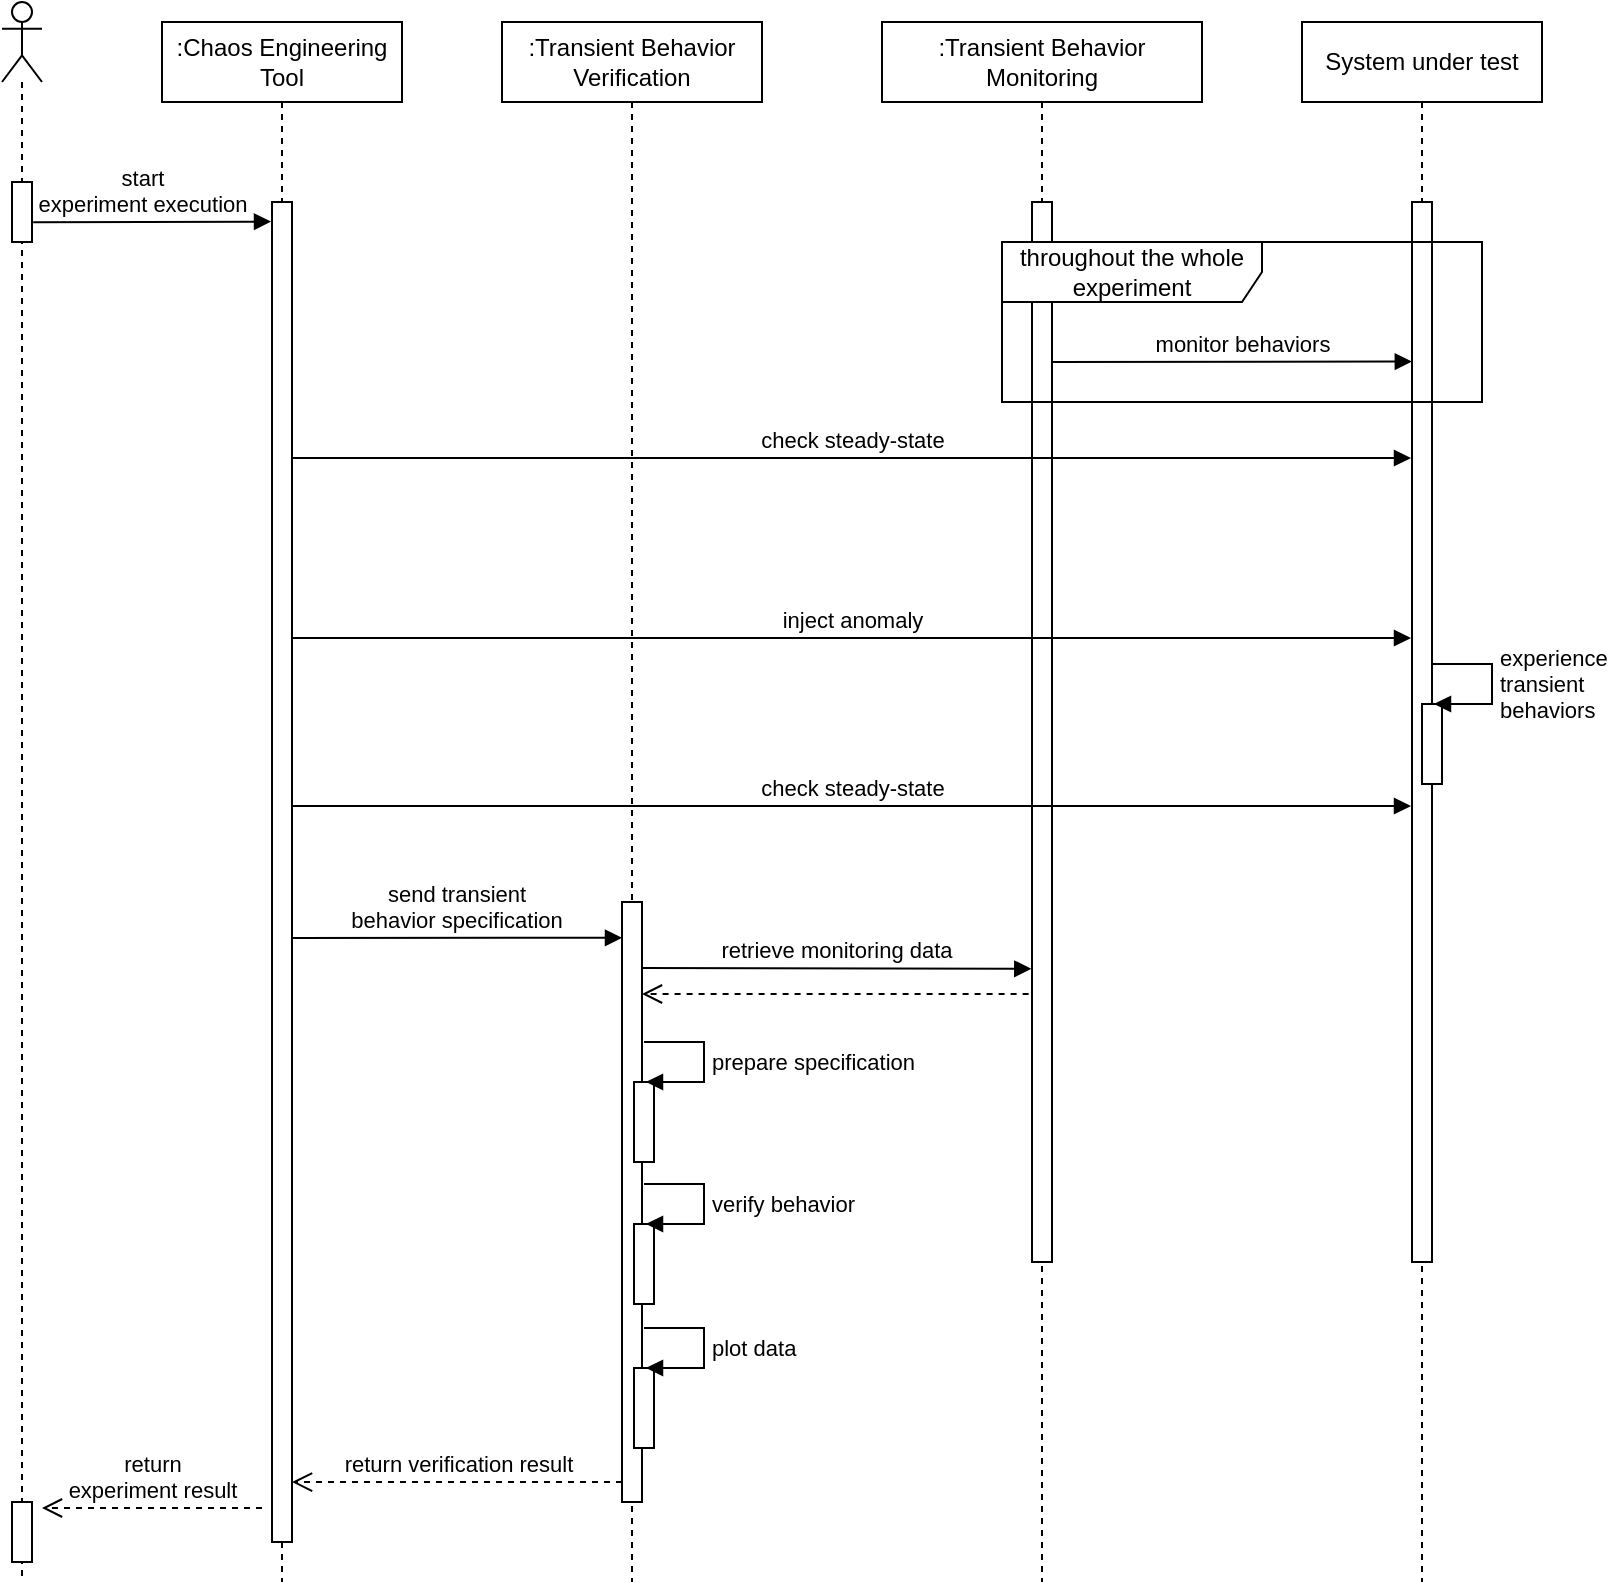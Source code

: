 <mxfile version="20.0.4" type="device"><diagram id="nbEZ37SMRk4L1x7D9nel" name="Page-1"><mxGraphModel dx="1422" dy="747" grid="1" gridSize="10" guides="1" tooltips="1" connect="1" arrows="1" fold="1" page="1" pageScale="1" pageWidth="850" pageHeight="1100" math="0" shadow="0"><root><mxCell id="0"/><mxCell id="1" parent="0"/><mxCell id="EpmajsfDfInU3akldVKN-4" value=":Chaos Engineering Tool" style="shape=umlLifeline;perimeter=lifelinePerimeter;whiteSpace=wrap;html=1;container=1;collapsible=0;recursiveResize=0;outlineConnect=0;" parent="1" vertex="1"><mxGeometry x="116" y="60" width="120" height="780" as="geometry"/></mxCell><mxCell id="EpmajsfDfInU3akldVKN-7" value="" style="html=1;points=[];perimeter=orthogonalPerimeter;" parent="EpmajsfDfInU3akldVKN-4" vertex="1"><mxGeometry x="55" y="90" width="10" height="670" as="geometry"/></mxCell><mxCell id="EpmajsfDfInU3akldVKN-35" value="send transient&lt;br&gt;behavior specification" style="html=1;verticalAlign=bottom;endArrow=block;rounded=0;entryX=0;entryY=0.043;entryDx=0;entryDy=0;entryPerimeter=0;" parent="EpmajsfDfInU3akldVKN-4" edge="1"><mxGeometry width="80" relative="1" as="geometry"><mxPoint x="65" y="458" as="sourcePoint"/><mxPoint x="230" y="457.89" as="targetPoint"/></mxGeometry></mxCell><mxCell id="EpmajsfDfInU3akldVKN-6" value=":Transient Behavior Monitoring" style="shape=umlLifeline;perimeter=lifelinePerimeter;whiteSpace=wrap;html=1;container=1;collapsible=0;recursiveResize=0;outlineConnect=0;" parent="1" vertex="1"><mxGeometry x="476" y="60" width="160" height="780" as="geometry"/></mxCell><mxCell id="EpmajsfDfInU3akldVKN-22" value="" style="html=1;points=[];perimeter=orthogonalPerimeter;fillColor=default;" parent="EpmajsfDfInU3akldVKN-6" vertex="1"><mxGeometry x="75" y="90" width="10" height="530" as="geometry"/></mxCell><mxCell id="EpmajsfDfInU3akldVKN-17" value="check steady-state" style="html=1;verticalAlign=bottom;endArrow=block;rounded=0;" parent="EpmajsfDfInU3akldVKN-6" edge="1"><mxGeometry width="80" relative="1" as="geometry"><mxPoint x="-295" y="218" as="sourcePoint"/><mxPoint x="264.5" y="218" as="targetPoint"/></mxGeometry></mxCell><mxCell id="EpmajsfDfInU3akldVKN-33" value="retrieve monitoring data" style="html=1;verticalAlign=bottom;endArrow=block;rounded=0;entryX=-0.036;entryY=0.68;entryDx=0;entryDy=0;entryPerimeter=0;" parent="EpmajsfDfInU3akldVKN-6" edge="1"><mxGeometry width="80" relative="1" as="geometry"><mxPoint x="-120" y="473" as="sourcePoint"/><mxPoint x="74.64" y="473.4" as="targetPoint"/></mxGeometry></mxCell><mxCell id="EpmajsfDfInU3akldVKN-34" value="" style="html=1;verticalAlign=bottom;endArrow=open;dashed=1;endSize=8;rounded=0;exitX=-0.17;exitY=0.717;exitDx=0;exitDy=0;exitPerimeter=0;" parent="EpmajsfDfInU3akldVKN-6" edge="1"><mxGeometry relative="1" as="geometry"><mxPoint x="73.3" y="486.01" as="sourcePoint"/><mxPoint x="-120" y="486" as="targetPoint"/></mxGeometry></mxCell><mxCell id="EpmajsfDfInU3akldVKN-5" value=":Transient Behavior Verification" style="shape=umlLifeline;perimeter=lifelinePerimeter;whiteSpace=wrap;html=1;container=1;collapsible=0;recursiveResize=0;outlineConnect=0;" parent="1" vertex="1"><mxGeometry x="286" y="60" width="130" height="780" as="geometry"/></mxCell><mxCell id="EpmajsfDfInU3akldVKN-25" value="" style="html=1;points=[];perimeter=orthogonalPerimeter;" parent="EpmajsfDfInU3akldVKN-5" vertex="1"><mxGeometry x="60" y="440" width="10" height="300" as="geometry"/></mxCell><mxCell id="EpmajsfDfInU3akldVKN-29" value="" style="html=1;points=[];perimeter=orthogonalPerimeter;fillColor=default;" parent="EpmajsfDfInU3akldVKN-5" vertex="1"><mxGeometry x="66" y="601" width="10" height="40" as="geometry"/></mxCell><mxCell id="EpmajsfDfInU3akldVKN-30" value="verify behavior" style="edgeStyle=orthogonalEdgeStyle;html=1;align=left;spacingLeft=2;endArrow=block;rounded=0;entryX=1;entryY=0;" parent="EpmajsfDfInU3akldVKN-5" edge="1"><mxGeometry relative="1" as="geometry"><mxPoint x="71" y="581" as="sourcePoint"/><Array as="points"><mxPoint x="101" y="581"/></Array><mxPoint x="72" y="601" as="targetPoint"/></mxGeometry></mxCell><mxCell id="EpmajsfDfInU3akldVKN-42" value="" style="html=1;points=[];perimeter=orthogonalPerimeter;fillColor=default;" parent="EpmajsfDfInU3akldVKN-5" vertex="1"><mxGeometry x="66" y="530" width="10" height="40" as="geometry"/></mxCell><mxCell id="EpmajsfDfInU3akldVKN-43" value="prepare specification" style="edgeStyle=orthogonalEdgeStyle;html=1;align=left;spacingLeft=2;endArrow=block;rounded=0;entryX=1;entryY=0;" parent="EpmajsfDfInU3akldVKN-5" edge="1"><mxGeometry relative="1" as="geometry"><mxPoint x="71" y="510" as="sourcePoint"/><Array as="points"><mxPoint x="101" y="510"/></Array><mxPoint x="72" y="530" as="targetPoint"/></mxGeometry></mxCell><mxCell id="EpmajsfDfInU3akldVKN-8" value="" style="shape=umlLifeline;participant=umlActor;perimeter=lifelinePerimeter;whiteSpace=wrap;html=1;container=1;collapsible=0;recursiveResize=0;verticalAlign=top;spacingTop=36;outlineConnect=0;" parent="1" vertex="1"><mxGeometry x="36" y="50" width="20" height="790" as="geometry"/></mxCell><mxCell id="EpmajsfDfInU3akldVKN-9" value="" style="html=1;points=[];perimeter=orthogonalPerimeter;" parent="EpmajsfDfInU3akldVKN-8" vertex="1"><mxGeometry x="5" y="90" width="10" height="30" as="geometry"/></mxCell><mxCell id="EpmajsfDfInU3akldVKN-40" value="" style="html=1;points=[];perimeter=orthogonalPerimeter;" parent="EpmajsfDfInU3akldVKN-8" vertex="1"><mxGeometry x="5" y="750" width="10" height="30" as="geometry"/></mxCell><mxCell id="EpmajsfDfInU3akldVKN-11" value="System under test" style="shape=umlLifeline;perimeter=lifelinePerimeter;whiteSpace=wrap;html=1;container=1;collapsible=0;recursiveResize=0;outlineConnect=0;" parent="1" vertex="1"><mxGeometry x="686" y="60" width="120" height="780" as="geometry"/></mxCell><mxCell id="EpmajsfDfInU3akldVKN-21" value="" style="html=1;points=[];perimeter=orthogonalPerimeter;" parent="EpmajsfDfInU3akldVKN-11" vertex="1"><mxGeometry x="55" y="90" width="10" height="530" as="geometry"/></mxCell><mxCell id="EpmajsfDfInU3akldVKN-36" value="" style="html=1;points=[];perimeter=orthogonalPerimeter;fillColor=default;" parent="EpmajsfDfInU3akldVKN-11" vertex="1"><mxGeometry x="60" y="341" width="10" height="40" as="geometry"/></mxCell><mxCell id="EpmajsfDfInU3akldVKN-37" value="experience&lt;br&gt;transient&lt;br&gt;behaviors" style="edgeStyle=orthogonalEdgeStyle;html=1;align=left;spacingLeft=2;endArrow=block;rounded=0;entryX=1;entryY=0;" parent="EpmajsfDfInU3akldVKN-11" edge="1"><mxGeometry relative="1" as="geometry"><mxPoint x="65" y="321" as="sourcePoint"/><Array as="points"><mxPoint x="95" y="321"/></Array><mxPoint x="66" y="341" as="targetPoint"/></mxGeometry></mxCell><mxCell id="EpmajsfDfInU3akldVKN-12" value="start &lt;br&gt;experiment execution" style="html=1;verticalAlign=bottom;endArrow=block;rounded=0;exitX=1.06;exitY=0.671;exitDx=0;exitDy=0;exitPerimeter=0;" parent="1" source="EpmajsfDfInU3akldVKN-9" edge="1"><mxGeometry x="-0.085" width="80" relative="1" as="geometry"><mxPoint x="66" y="160" as="sourcePoint"/><mxPoint x="170.5" y="159.8" as="targetPoint"/><mxPoint as="offset"/></mxGeometry></mxCell><mxCell id="EpmajsfDfInU3akldVKN-19" value="inject anomaly" style="html=1;verticalAlign=bottom;endArrow=block;rounded=0;" parent="1" edge="1"><mxGeometry width="80" relative="1" as="geometry"><mxPoint x="181" y="368" as="sourcePoint"/><mxPoint x="740.5" y="368" as="targetPoint"/></mxGeometry></mxCell><mxCell id="EpmajsfDfInU3akldVKN-23" value="throughout the whole experiment" style="shape=umlFrame;whiteSpace=wrap;html=1;fillColor=default;width=130;height=30;" parent="1" vertex="1"><mxGeometry x="536" y="170" width="240" height="80" as="geometry"/></mxCell><mxCell id="EpmajsfDfInU3akldVKN-24" value="monitor behaviors" style="html=1;verticalAlign=bottom;endArrow=block;rounded=0;entryX=0.833;entryY=0.664;entryDx=0;entryDy=0;entryPerimeter=0;exitX=0.083;exitY=0.667;exitDx=0;exitDy=0;exitPerimeter=0;" parent="1" edge="1"><mxGeometry x="0.056" width="80" relative="1" as="geometry"><mxPoint x="560.92" y="230.03" as="sourcePoint"/><mxPoint x="740.92" y="229.76" as="targetPoint"/><mxPoint as="offset"/></mxGeometry></mxCell><mxCell id="EpmajsfDfInU3akldVKN-31" value="" style="html=1;points=[];perimeter=orthogonalPerimeter;fillColor=default;" parent="1" vertex="1"><mxGeometry x="352" y="733" width="10" height="40" as="geometry"/></mxCell><mxCell id="EpmajsfDfInU3akldVKN-32" value="plot data" style="edgeStyle=orthogonalEdgeStyle;html=1;align=left;spacingLeft=2;endArrow=block;rounded=0;entryX=1;entryY=0;" parent="1" edge="1"><mxGeometry relative="1" as="geometry"><mxPoint x="357" y="713" as="sourcePoint"/><Array as="points"><mxPoint x="387" y="713"/></Array><mxPoint x="358" y="733" as="targetPoint"/></mxGeometry></mxCell><mxCell id="EpmajsfDfInU3akldVKN-38" value="check steady-state" style="html=1;verticalAlign=bottom;endArrow=block;rounded=0;" parent="1" edge="1"><mxGeometry width="80" relative="1" as="geometry"><mxPoint x="181" y="452.0" as="sourcePoint"/><mxPoint x="740.5" y="452.0" as="targetPoint"/></mxGeometry></mxCell><mxCell id="EpmajsfDfInU3akldVKN-41" value="return&lt;br&gt;experiment result" style="html=1;verticalAlign=bottom;endArrow=open;dashed=1;endSize=8;rounded=0;" parent="1" edge="1"><mxGeometry relative="1" as="geometry"><mxPoint x="166" y="803" as="sourcePoint"/><mxPoint x="56" y="803" as="targetPoint"/></mxGeometry></mxCell><mxCell id="EpmajsfDfInU3akldVKN-39" value="return verification result" style="html=1;verticalAlign=bottom;endArrow=open;dashed=1;endSize=8;rounded=0;exitX=0;exitY=0.909;exitDx=0;exitDy=0;exitPerimeter=0;" parent="1" edge="1"><mxGeometry relative="1" as="geometry"><mxPoint x="346" y="790" as="sourcePoint"/><mxPoint x="181" y="790.02" as="targetPoint"/></mxGeometry></mxCell></root></mxGraphModel></diagram></mxfile>